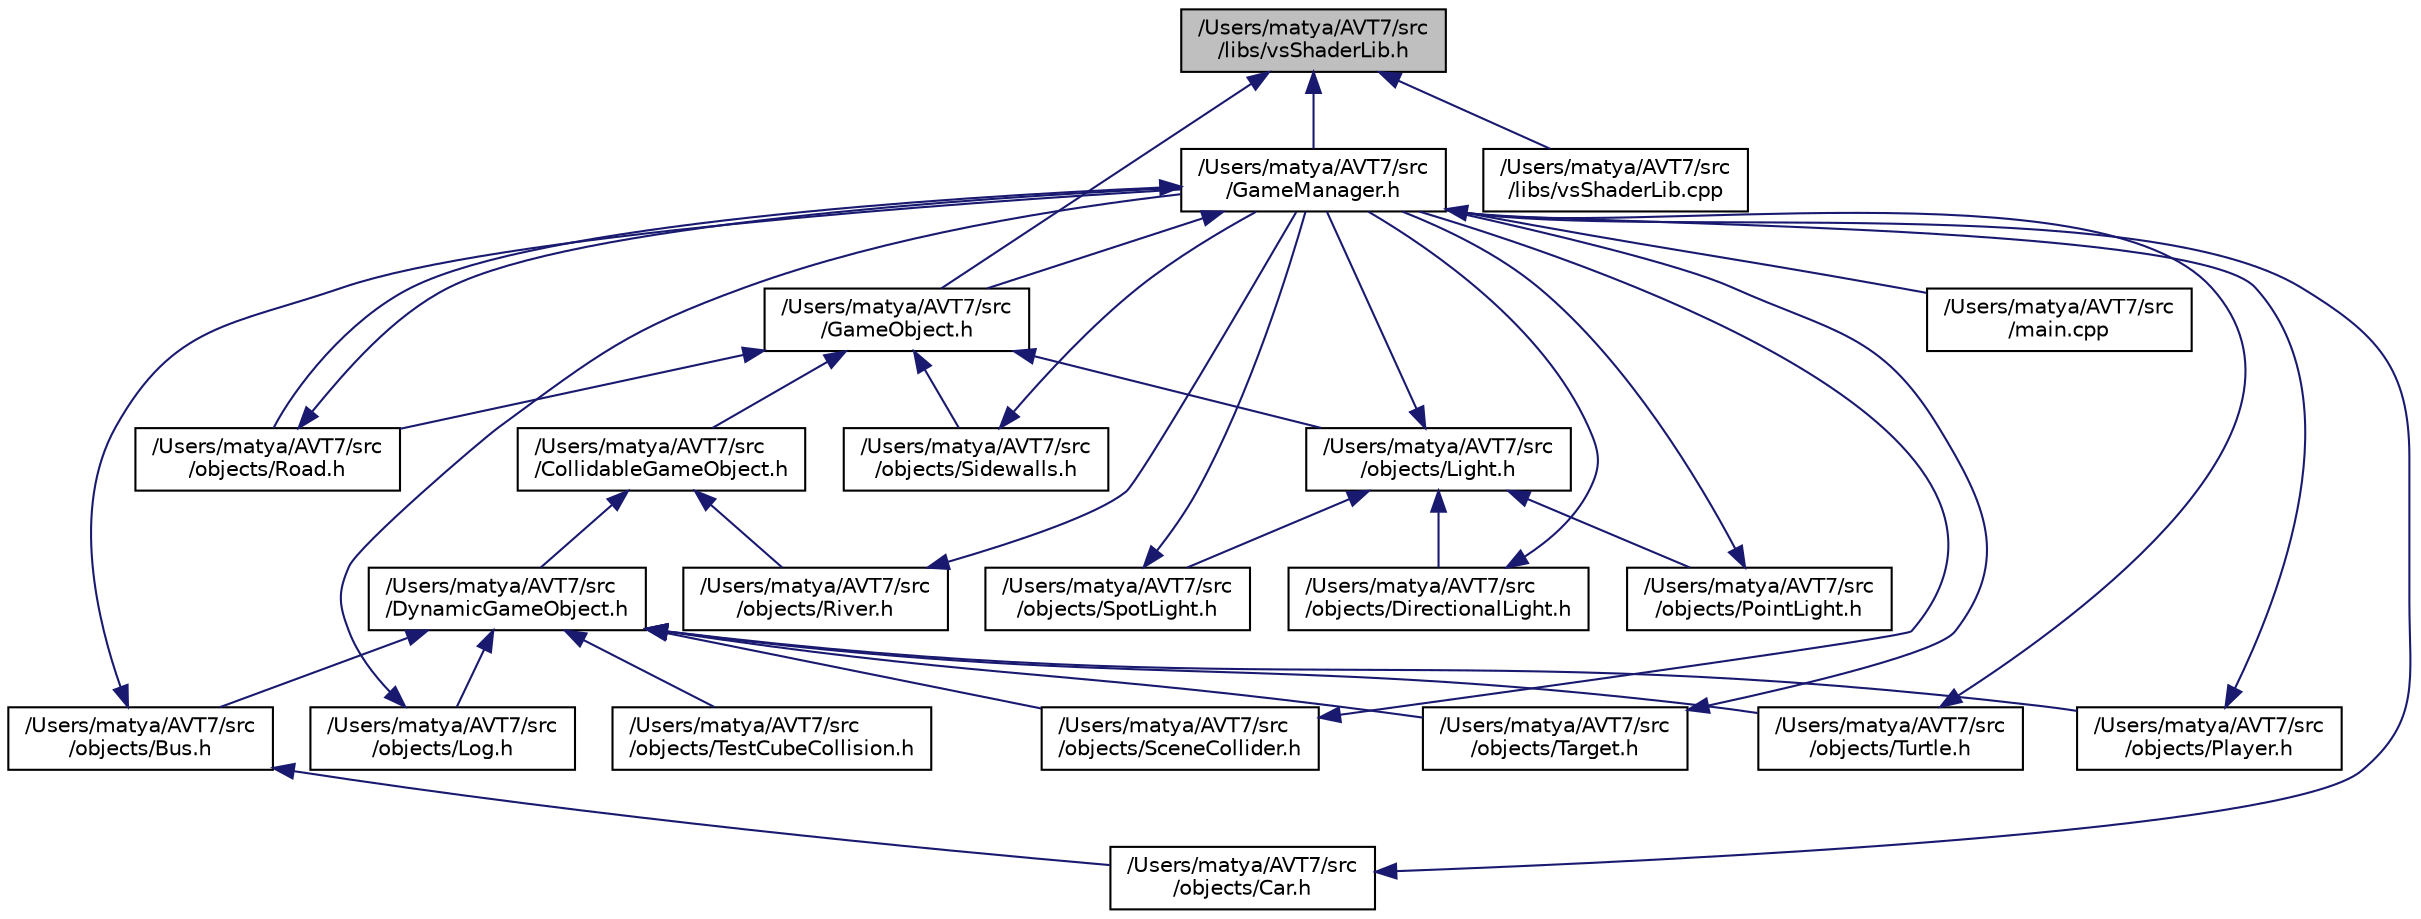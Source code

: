 digraph "/Users/matya/AVT7/src/libs/vsShaderLib.h"
{
  edge [fontname="Helvetica",fontsize="10",labelfontname="Helvetica",labelfontsize="10"];
  node [fontname="Helvetica",fontsize="10",shape=record];
  Node5 [label="/Users/matya/AVT7/src\l/libs/vsShaderLib.h",height=0.2,width=0.4,color="black", fillcolor="grey75", style="filled", fontcolor="black"];
  Node5 -> Node6 [dir="back",color="midnightblue",fontsize="10",style="solid"];
  Node6 [label="/Users/matya/AVT7/src\l/GameManager.h",height=0.2,width=0.4,color="black", fillcolor="white", style="filled",URL="$_game_manager_8h.html"];
  Node6 -> Node7 [dir="back",color="midnightblue",fontsize="10",style="solid"];
  Node7 [label="/Users/matya/AVT7/src\l/GameObject.h",height=0.2,width=0.4,color="black", fillcolor="white", style="filled",URL="$_game_object_8h.html"];
  Node7 -> Node8 [dir="back",color="midnightblue",fontsize="10",style="solid"];
  Node8 [label="/Users/matya/AVT7/src\l/CollidableGameObject.h",height=0.2,width=0.4,color="black", fillcolor="white", style="filled",URL="$_collidable_game_object_8h.html"];
  Node8 -> Node9 [dir="back",color="midnightblue",fontsize="10",style="solid"];
  Node9 [label="/Users/matya/AVT7/src\l/objects/River.h",height=0.2,width=0.4,color="black", fillcolor="white", style="filled",URL="$_river_8h.html"];
  Node9 -> Node6 [dir="back",color="midnightblue",fontsize="10",style="solid"];
  Node8 -> Node10 [dir="back",color="midnightblue",fontsize="10",style="solid"];
  Node10 [label="/Users/matya/AVT7/src\l/DynamicGameObject.h",height=0.2,width=0.4,color="black", fillcolor="white", style="filled",URL="$_dynamic_game_object_8h.html"];
  Node10 -> Node11 [dir="back",color="midnightblue",fontsize="10",style="solid"];
  Node11 [label="/Users/matya/AVT7/src\l/objects/Player.h",height=0.2,width=0.4,color="black", fillcolor="white", style="filled",URL="$_player_8h.html"];
  Node11 -> Node6 [dir="back",color="midnightblue",fontsize="10",style="solid"];
  Node10 -> Node12 [dir="back",color="midnightblue",fontsize="10",style="solid"];
  Node12 [label="/Users/matya/AVT7/src\l/objects/Bus.h",height=0.2,width=0.4,color="black", fillcolor="white", style="filled",URL="$_bus_8h.html"];
  Node12 -> Node6 [dir="back",color="midnightblue",fontsize="10",style="solid"];
  Node12 -> Node13 [dir="back",color="midnightblue",fontsize="10",style="solid"];
  Node13 [label="/Users/matya/AVT7/src\l/objects/Car.h",height=0.2,width=0.4,color="black", fillcolor="white", style="filled",URL="$_car_8h.html"];
  Node13 -> Node6 [dir="back",color="midnightblue",fontsize="10",style="solid"];
  Node10 -> Node14 [dir="back",color="midnightblue",fontsize="10",style="solid"];
  Node14 [label="/Users/matya/AVT7/src\l/objects/Log.h",height=0.2,width=0.4,color="black", fillcolor="white", style="filled",URL="$_log_8h.html"];
  Node14 -> Node6 [dir="back",color="midnightblue",fontsize="10",style="solid"];
  Node10 -> Node15 [dir="back",color="midnightblue",fontsize="10",style="solid"];
  Node15 [label="/Users/matya/AVT7/src\l/objects/SceneCollider.h",height=0.2,width=0.4,color="black", fillcolor="white", style="filled",URL="$_scene_collider_8h.html"];
  Node15 -> Node6 [dir="back",color="midnightblue",fontsize="10",style="solid"];
  Node10 -> Node16 [dir="back",color="midnightblue",fontsize="10",style="solid"];
  Node16 [label="/Users/matya/AVT7/src\l/objects/Target.h",height=0.2,width=0.4,color="black", fillcolor="white", style="filled",URL="$_target_8h.html"];
  Node16 -> Node6 [dir="back",color="midnightblue",fontsize="10",style="solid"];
  Node10 -> Node17 [dir="back",color="midnightblue",fontsize="10",style="solid"];
  Node17 [label="/Users/matya/AVT7/src\l/objects/Turtle.h",height=0.2,width=0.4,color="black", fillcolor="white", style="filled",URL="$_turtle_8h.html"];
  Node17 -> Node6 [dir="back",color="midnightblue",fontsize="10",style="solid"];
  Node10 -> Node18 [dir="back",color="midnightblue",fontsize="10",style="solid"];
  Node18 [label="/Users/matya/AVT7/src\l/objects/TestCubeCollision.h",height=0.2,width=0.4,color="black", fillcolor="white", style="filled",URL="$_test_cube_collision_8h.html"];
  Node7 -> Node19 [dir="back",color="midnightblue",fontsize="10",style="solid"];
  Node19 [label="/Users/matya/AVT7/src\l/objects/Road.h",height=0.2,width=0.4,color="black", fillcolor="white", style="filled",URL="$_road_8h.html"];
  Node19 -> Node6 [dir="back",color="midnightblue",fontsize="10",style="solid"];
  Node7 -> Node20 [dir="back",color="midnightblue",fontsize="10",style="solid"];
  Node20 [label="/Users/matya/AVT7/src\l/objects/Light.h",height=0.2,width=0.4,color="black", fillcolor="white", style="filled",URL="$_light_8h.html"];
  Node20 -> Node6 [dir="back",color="midnightblue",fontsize="10",style="solid"];
  Node20 -> Node21 [dir="back",color="midnightblue",fontsize="10",style="solid"];
  Node21 [label="/Users/matya/AVT7/src\l/objects/SpotLight.h",height=0.2,width=0.4,color="black", fillcolor="white", style="filled",URL="$_spot_light_8h.html"];
  Node21 -> Node6 [dir="back",color="midnightblue",fontsize="10",style="solid"];
  Node20 -> Node22 [dir="back",color="midnightblue",fontsize="10",style="solid"];
  Node22 [label="/Users/matya/AVT7/src\l/objects/DirectionalLight.h",height=0.2,width=0.4,color="black", fillcolor="white", style="filled",URL="$_directional_light_8h.html"];
  Node22 -> Node6 [dir="back",color="midnightblue",fontsize="10",style="solid"];
  Node20 -> Node23 [dir="back",color="midnightblue",fontsize="10",style="solid"];
  Node23 [label="/Users/matya/AVT7/src\l/objects/PointLight.h",height=0.2,width=0.4,color="black", fillcolor="white", style="filled",URL="$_point_light_8h.html"];
  Node23 -> Node6 [dir="back",color="midnightblue",fontsize="10",style="solid"];
  Node7 -> Node24 [dir="back",color="midnightblue",fontsize="10",style="solid"];
  Node24 [label="/Users/matya/AVT7/src\l/objects/Sidewalls.h",height=0.2,width=0.4,color="black", fillcolor="white", style="filled",URL="$_sidewalls_8h.html"];
  Node24 -> Node6 [dir="back",color="midnightblue",fontsize="10",style="solid"];
  Node6 -> Node19 [dir="back",color="midnightblue",fontsize="10",style="solid"];
  Node6 -> Node25 [dir="back",color="midnightblue",fontsize="10",style="solid"];
  Node25 [label="/Users/matya/AVT7/src\l/main.cpp",height=0.2,width=0.4,color="black", fillcolor="white", style="filled",URL="$main_8cpp.html"];
  Node5 -> Node7 [dir="back",color="midnightblue",fontsize="10",style="solid"];
  Node5 -> Node26 [dir="back",color="midnightblue",fontsize="10",style="solid"];
  Node26 [label="/Users/matya/AVT7/src\l/libs/vsShaderLib.cpp",height=0.2,width=0.4,color="black", fillcolor="white", style="filled",URL="$vs_shader_lib_8cpp.html"];
}
